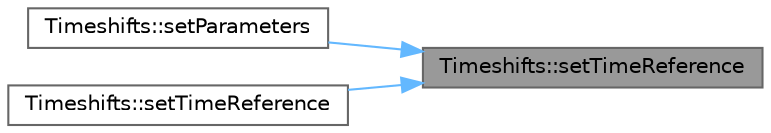 digraph "Timeshifts::setTimeReference"
{
 // LATEX_PDF_SIZE
  bgcolor="transparent";
  edge [fontname=Helvetica,fontsize=10,labelfontname=Helvetica,labelfontsize=10];
  node [fontname=Helvetica,fontsize=10,shape=box,height=0.2,width=0.4];
  rankdir="RL";
  Node1 [id="Node000001",label="Timeshifts::setTimeReference",height=0.2,width=0.4,color="gray40", fillcolor="grey60", style="filled", fontcolor="black",tooltip="Set the time reference label."];
  Node1 -> Node2 [id="edge1_Node000001_Node000002",dir="back",color="steelblue1",style="solid",tooltip=" "];
  Node2 [id="Node000002",label="Timeshifts::setParameters",height=0.2,width=0.4,color="grey40", fillcolor="white", style="filled",URL="$class_timeshifts.html#acca1130b271301c5477d4b4a23ae4e5b",tooltip="Use this method to setup the parameters from a string in order to calculate the timeshifts."];
  Node1 -> Node3 [id="edge2_Node000001_Node000003",dir="back",color="steelblue1",style="solid",tooltip=" "];
  Node3 [id="Node000003",label="Timeshifts::setTimeReference",height=0.2,width=0.4,color="grey40", fillcolor="white", style="filled",URL="$class_timeshifts.html#aa9f8bdcbeef03f8be872602e6c717d4d",tooltip="Set the time reference."];
}
